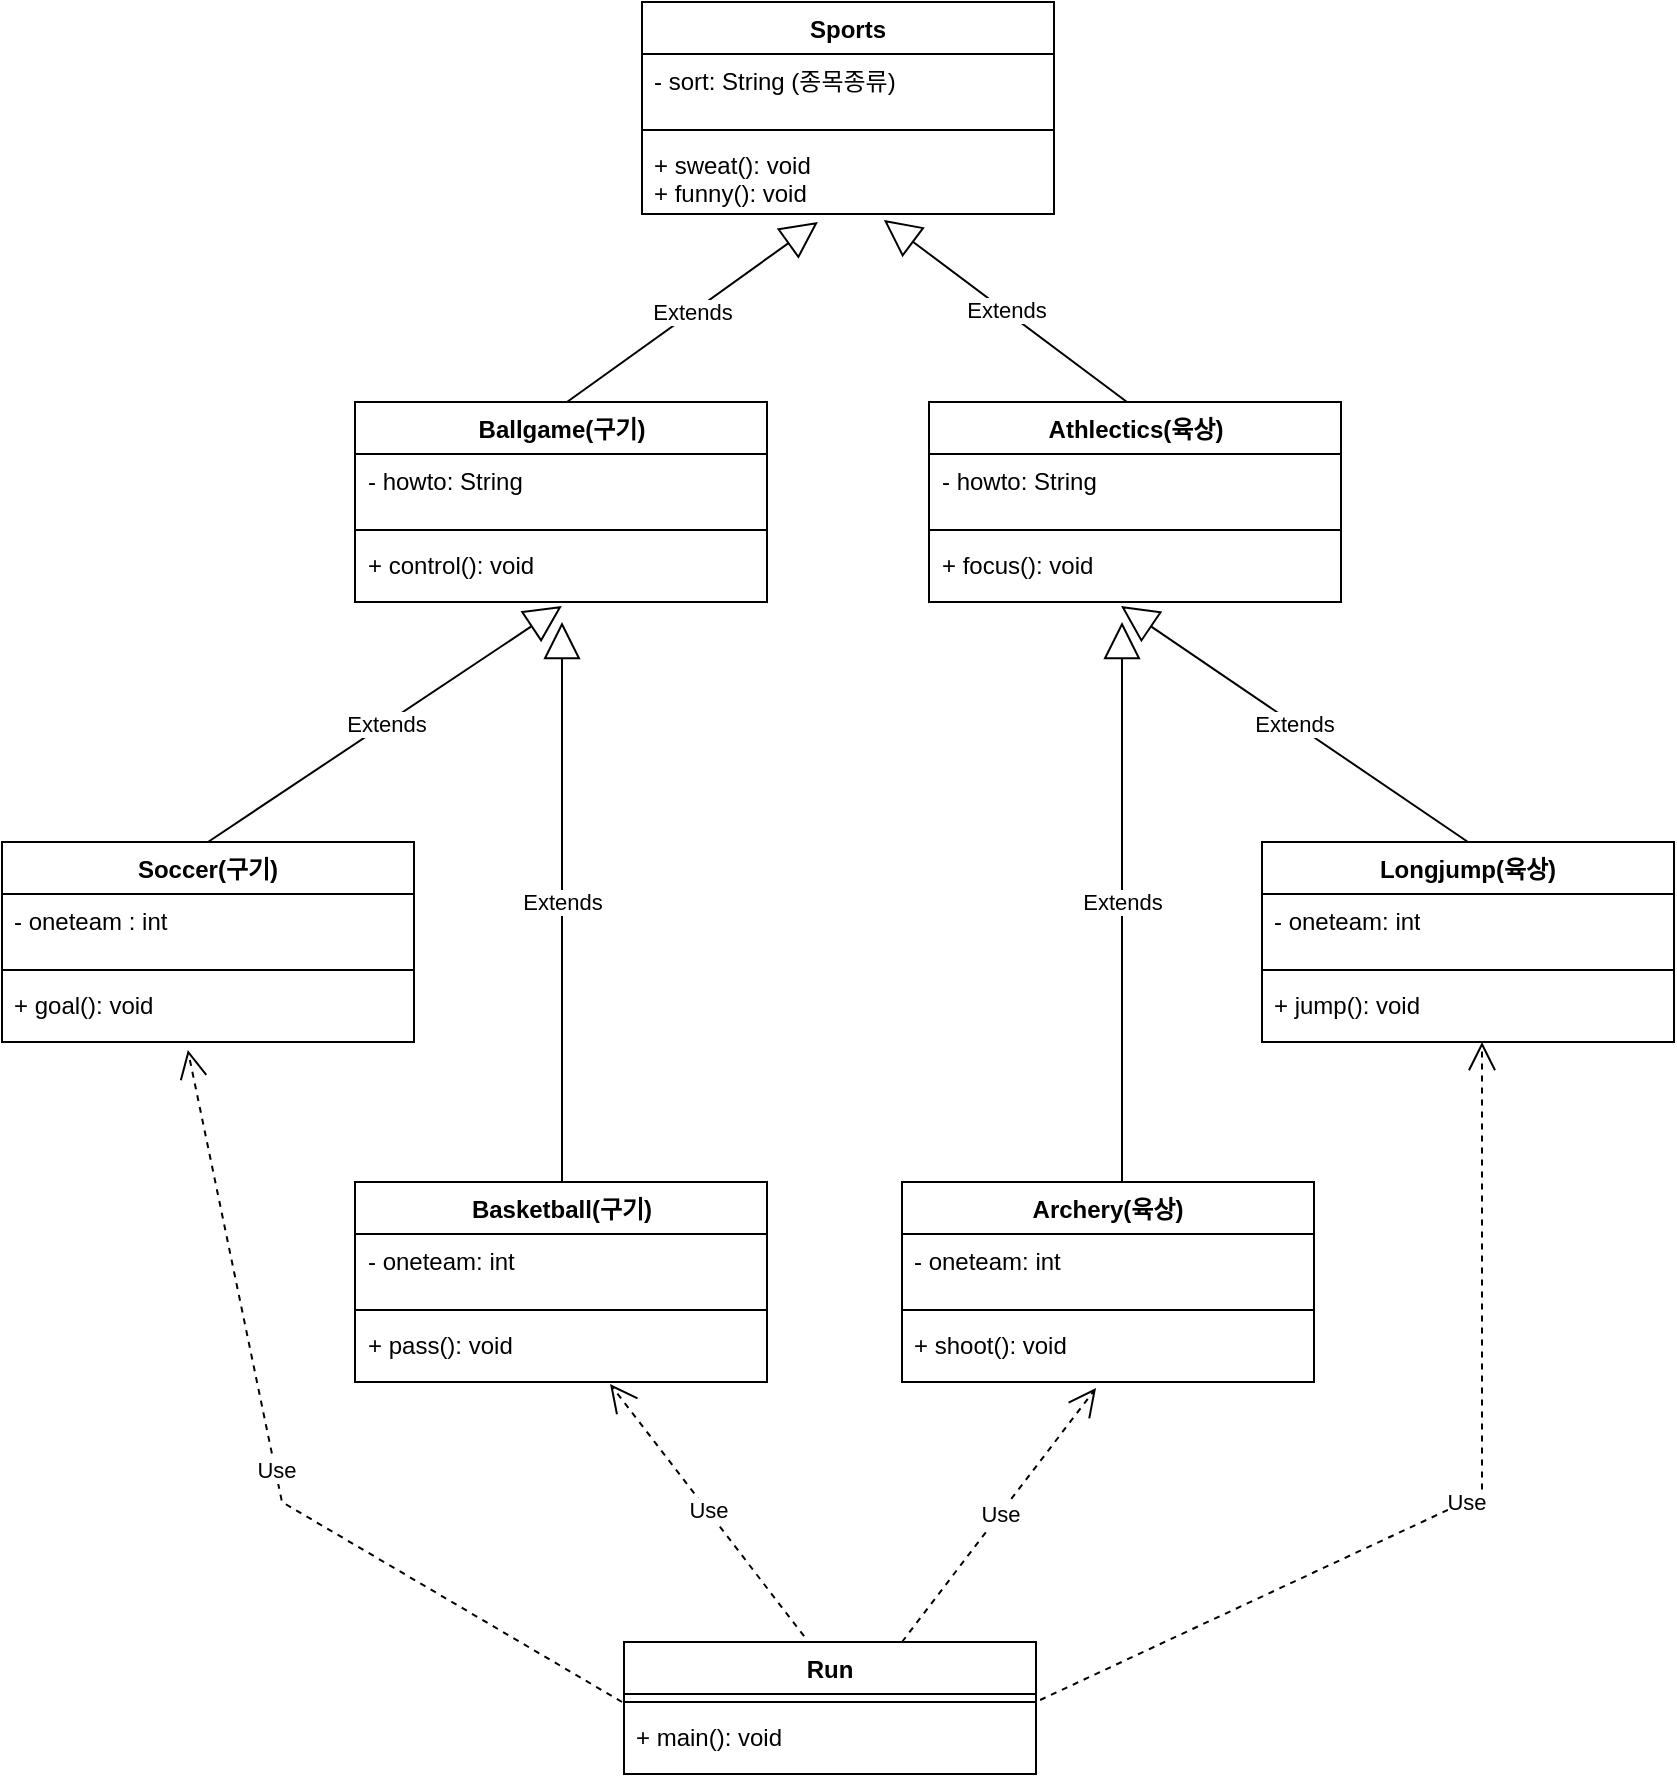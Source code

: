 <mxfile version="24.2.8" type="device">
  <diagram name="페이지-1" id="bjVNKDvKvKUhBrzfsrPl">
    <mxGraphModel dx="1687" dy="918" grid="1" gridSize="10" guides="1" tooltips="1" connect="1" arrows="1" fold="1" page="1" pageScale="1" pageWidth="827" pageHeight="1169" math="0" shadow="0">
      <root>
        <mxCell id="0" />
        <mxCell id="1" parent="0" />
        <mxCell id="ZUd2c5ZBk3i4eM21XqTk-1" value="Sports" style="swimlane;fontStyle=1;align=center;verticalAlign=top;childLayout=stackLayout;horizontal=1;startSize=26;horizontalStack=0;resizeParent=1;resizeParentMax=0;resizeLast=0;collapsible=1;marginBottom=0;whiteSpace=wrap;html=1;" vertex="1" parent="1">
          <mxGeometry x="320" y="30" width="206" height="106" as="geometry" />
        </mxCell>
        <mxCell id="ZUd2c5ZBk3i4eM21XqTk-2" value="&lt;div&gt;- sort: String (종목종류)&lt;br&gt;&lt;/div&gt;" style="text;strokeColor=none;fillColor=none;align=left;verticalAlign=top;spacingLeft=4;spacingRight=4;overflow=hidden;rotatable=0;points=[[0,0.5],[1,0.5]];portConstraint=eastwest;whiteSpace=wrap;html=1;" vertex="1" parent="ZUd2c5ZBk3i4eM21XqTk-1">
          <mxGeometry y="26" width="206" height="34" as="geometry" />
        </mxCell>
        <mxCell id="ZUd2c5ZBk3i4eM21XqTk-3" value="" style="line;strokeWidth=1;fillColor=none;align=left;verticalAlign=middle;spacingTop=-1;spacingLeft=3;spacingRight=3;rotatable=0;labelPosition=right;points=[];portConstraint=eastwest;strokeColor=inherit;" vertex="1" parent="ZUd2c5ZBk3i4eM21XqTk-1">
          <mxGeometry y="60" width="206" height="8" as="geometry" />
        </mxCell>
        <mxCell id="ZUd2c5ZBk3i4eM21XqTk-4" value="+ sweat(): void&lt;div&gt;+ funny(): void&lt;br&gt;&lt;/div&gt;" style="text;strokeColor=none;fillColor=none;align=left;verticalAlign=top;spacingLeft=4;spacingRight=4;overflow=hidden;rotatable=0;points=[[0,0.5],[1,0.5]];portConstraint=eastwest;whiteSpace=wrap;html=1;" vertex="1" parent="ZUd2c5ZBk3i4eM21XqTk-1">
          <mxGeometry y="68" width="206" height="38" as="geometry" />
        </mxCell>
        <mxCell id="ZUd2c5ZBk3i4eM21XqTk-5" value="Ballgame(구기)" style="swimlane;fontStyle=1;align=center;verticalAlign=top;childLayout=stackLayout;horizontal=1;startSize=26;horizontalStack=0;resizeParent=1;resizeParentMax=0;resizeLast=0;collapsible=1;marginBottom=0;whiteSpace=wrap;html=1;" vertex="1" parent="1">
          <mxGeometry x="176.5" y="230" width="206" height="100" as="geometry" />
        </mxCell>
        <mxCell id="ZUd2c5ZBk3i4eM21XqTk-6" value="&lt;div&gt;- howto: String&amp;nbsp;&lt;br&gt;&lt;/div&gt;" style="text;strokeColor=none;fillColor=none;align=left;verticalAlign=top;spacingLeft=4;spacingRight=4;overflow=hidden;rotatable=0;points=[[0,0.5],[1,0.5]];portConstraint=eastwest;whiteSpace=wrap;html=1;" vertex="1" parent="ZUd2c5ZBk3i4eM21XqTk-5">
          <mxGeometry y="26" width="206" height="34" as="geometry" />
        </mxCell>
        <mxCell id="ZUd2c5ZBk3i4eM21XqTk-7" value="" style="line;strokeWidth=1;fillColor=none;align=left;verticalAlign=middle;spacingTop=-1;spacingLeft=3;spacingRight=3;rotatable=0;labelPosition=right;points=[];portConstraint=eastwest;strokeColor=inherit;" vertex="1" parent="ZUd2c5ZBk3i4eM21XqTk-5">
          <mxGeometry y="60" width="206" height="8" as="geometry" />
        </mxCell>
        <mxCell id="ZUd2c5ZBk3i4eM21XqTk-8" value="+ control(): void" style="text;strokeColor=none;fillColor=none;align=left;verticalAlign=top;spacingLeft=4;spacingRight=4;overflow=hidden;rotatable=0;points=[[0,0.5],[1,0.5]];portConstraint=eastwest;whiteSpace=wrap;html=1;" vertex="1" parent="ZUd2c5ZBk3i4eM21XqTk-5">
          <mxGeometry y="68" width="206" height="32" as="geometry" />
        </mxCell>
        <mxCell id="ZUd2c5ZBk3i4eM21XqTk-9" value="Athlectics(육상)" style="swimlane;fontStyle=1;align=center;verticalAlign=top;childLayout=stackLayout;horizontal=1;startSize=26;horizontalStack=0;resizeParent=1;resizeParentMax=0;resizeLast=0;collapsible=1;marginBottom=0;whiteSpace=wrap;html=1;" vertex="1" parent="1">
          <mxGeometry x="463.5" y="230" width="206" height="100" as="geometry" />
        </mxCell>
        <mxCell id="ZUd2c5ZBk3i4eM21XqTk-10" value="&lt;div&gt;- howto: String&amp;nbsp;&lt;br&gt;&lt;/div&gt;" style="text;strokeColor=none;fillColor=none;align=left;verticalAlign=top;spacingLeft=4;spacingRight=4;overflow=hidden;rotatable=0;points=[[0,0.5],[1,0.5]];portConstraint=eastwest;whiteSpace=wrap;html=1;" vertex="1" parent="ZUd2c5ZBk3i4eM21XqTk-9">
          <mxGeometry y="26" width="206" height="34" as="geometry" />
        </mxCell>
        <mxCell id="ZUd2c5ZBk3i4eM21XqTk-11" value="" style="line;strokeWidth=1;fillColor=none;align=left;verticalAlign=middle;spacingTop=-1;spacingLeft=3;spacingRight=3;rotatable=0;labelPosition=right;points=[];portConstraint=eastwest;strokeColor=inherit;" vertex="1" parent="ZUd2c5ZBk3i4eM21XqTk-9">
          <mxGeometry y="60" width="206" height="8" as="geometry" />
        </mxCell>
        <mxCell id="ZUd2c5ZBk3i4eM21XqTk-12" value="+ focus(): void" style="text;strokeColor=none;fillColor=none;align=left;verticalAlign=top;spacingLeft=4;spacingRight=4;overflow=hidden;rotatable=0;points=[[0,0.5],[1,0.5]];portConstraint=eastwest;whiteSpace=wrap;html=1;" vertex="1" parent="ZUd2c5ZBk3i4eM21XqTk-9">
          <mxGeometry y="68" width="206" height="32" as="geometry" />
        </mxCell>
        <mxCell id="ZUd2c5ZBk3i4eM21XqTk-21" value="Soccer(구기)" style="swimlane;fontStyle=1;align=center;verticalAlign=top;childLayout=stackLayout;horizontal=1;startSize=26;horizontalStack=0;resizeParent=1;resizeParentMax=0;resizeLast=0;collapsible=1;marginBottom=0;whiteSpace=wrap;html=1;" vertex="1" parent="1">
          <mxGeometry y="450" width="206" height="100" as="geometry" />
        </mxCell>
        <mxCell id="ZUd2c5ZBk3i4eM21XqTk-22" value="&lt;div&gt;- oneteam : int&amp;nbsp;&lt;br&gt;&lt;/div&gt;" style="text;strokeColor=none;fillColor=none;align=left;verticalAlign=top;spacingLeft=4;spacingRight=4;overflow=hidden;rotatable=0;points=[[0,0.5],[1,0.5]];portConstraint=eastwest;whiteSpace=wrap;html=1;" vertex="1" parent="ZUd2c5ZBk3i4eM21XqTk-21">
          <mxGeometry y="26" width="206" height="34" as="geometry" />
        </mxCell>
        <mxCell id="ZUd2c5ZBk3i4eM21XqTk-23" value="" style="line;strokeWidth=1;fillColor=none;align=left;verticalAlign=middle;spacingTop=-1;spacingLeft=3;spacingRight=3;rotatable=0;labelPosition=right;points=[];portConstraint=eastwest;strokeColor=inherit;" vertex="1" parent="ZUd2c5ZBk3i4eM21XqTk-21">
          <mxGeometry y="60" width="206" height="8" as="geometry" />
        </mxCell>
        <mxCell id="ZUd2c5ZBk3i4eM21XqTk-24" value="+ goal(): void" style="text;strokeColor=none;fillColor=none;align=left;verticalAlign=top;spacingLeft=4;spacingRight=4;overflow=hidden;rotatable=0;points=[[0,0.5],[1,0.5]];portConstraint=eastwest;whiteSpace=wrap;html=1;" vertex="1" parent="ZUd2c5ZBk3i4eM21XqTk-21">
          <mxGeometry y="68" width="206" height="32" as="geometry" />
        </mxCell>
        <mxCell id="ZUd2c5ZBk3i4eM21XqTk-25" value="Archery(육상)" style="swimlane;fontStyle=1;align=center;verticalAlign=top;childLayout=stackLayout;horizontal=1;startSize=26;horizontalStack=0;resizeParent=1;resizeParentMax=0;resizeLast=0;collapsible=1;marginBottom=0;whiteSpace=wrap;html=1;" vertex="1" parent="1">
          <mxGeometry x="450" y="620" width="206" height="100" as="geometry" />
        </mxCell>
        <mxCell id="ZUd2c5ZBk3i4eM21XqTk-26" value="&lt;div&gt;- oneteam: int&amp;nbsp;&lt;br&gt;&lt;/div&gt;" style="text;strokeColor=none;fillColor=none;align=left;verticalAlign=top;spacingLeft=4;spacingRight=4;overflow=hidden;rotatable=0;points=[[0,0.5],[1,0.5]];portConstraint=eastwest;whiteSpace=wrap;html=1;" vertex="1" parent="ZUd2c5ZBk3i4eM21XqTk-25">
          <mxGeometry y="26" width="206" height="34" as="geometry" />
        </mxCell>
        <mxCell id="ZUd2c5ZBk3i4eM21XqTk-27" value="" style="line;strokeWidth=1;fillColor=none;align=left;verticalAlign=middle;spacingTop=-1;spacingLeft=3;spacingRight=3;rotatable=0;labelPosition=right;points=[];portConstraint=eastwest;strokeColor=inherit;" vertex="1" parent="ZUd2c5ZBk3i4eM21XqTk-25">
          <mxGeometry y="60" width="206" height="8" as="geometry" />
        </mxCell>
        <mxCell id="ZUd2c5ZBk3i4eM21XqTk-28" value="+ shoot(): void" style="text;strokeColor=none;fillColor=none;align=left;verticalAlign=top;spacingLeft=4;spacingRight=4;overflow=hidden;rotatable=0;points=[[0,0.5],[1,0.5]];portConstraint=eastwest;whiteSpace=wrap;html=1;" vertex="1" parent="ZUd2c5ZBk3i4eM21XqTk-25">
          <mxGeometry y="68" width="206" height="32" as="geometry" />
        </mxCell>
        <mxCell id="ZUd2c5ZBk3i4eM21XqTk-29" value="Basketball(구기)" style="swimlane;fontStyle=1;align=center;verticalAlign=top;childLayout=stackLayout;horizontal=1;startSize=26;horizontalStack=0;resizeParent=1;resizeParentMax=0;resizeLast=0;collapsible=1;marginBottom=0;whiteSpace=wrap;html=1;" vertex="1" parent="1">
          <mxGeometry x="176.5" y="620" width="206" height="100" as="geometry" />
        </mxCell>
        <mxCell id="ZUd2c5ZBk3i4eM21XqTk-30" value="&lt;div&gt;- oneteam: int&amp;nbsp;&lt;br&gt;&lt;/div&gt;" style="text;strokeColor=none;fillColor=none;align=left;verticalAlign=top;spacingLeft=4;spacingRight=4;overflow=hidden;rotatable=0;points=[[0,0.5],[1,0.5]];portConstraint=eastwest;whiteSpace=wrap;html=1;" vertex="1" parent="ZUd2c5ZBk3i4eM21XqTk-29">
          <mxGeometry y="26" width="206" height="34" as="geometry" />
        </mxCell>
        <mxCell id="ZUd2c5ZBk3i4eM21XqTk-31" value="" style="line;strokeWidth=1;fillColor=none;align=left;verticalAlign=middle;spacingTop=-1;spacingLeft=3;spacingRight=3;rotatable=0;labelPosition=right;points=[];portConstraint=eastwest;strokeColor=inherit;" vertex="1" parent="ZUd2c5ZBk3i4eM21XqTk-29">
          <mxGeometry y="60" width="206" height="8" as="geometry" />
        </mxCell>
        <mxCell id="ZUd2c5ZBk3i4eM21XqTk-32" value="+ pass(): void" style="text;strokeColor=none;fillColor=none;align=left;verticalAlign=top;spacingLeft=4;spacingRight=4;overflow=hidden;rotatable=0;points=[[0,0.5],[1,0.5]];portConstraint=eastwest;whiteSpace=wrap;html=1;" vertex="1" parent="ZUd2c5ZBk3i4eM21XqTk-29">
          <mxGeometry y="68" width="206" height="32" as="geometry" />
        </mxCell>
        <mxCell id="ZUd2c5ZBk3i4eM21XqTk-33" value="Longjump(육상)" style="swimlane;fontStyle=1;align=center;verticalAlign=top;childLayout=stackLayout;horizontal=1;startSize=26;horizontalStack=0;resizeParent=1;resizeParentMax=0;resizeLast=0;collapsible=1;marginBottom=0;whiteSpace=wrap;html=1;" vertex="1" parent="1">
          <mxGeometry x="630" y="450" width="206" height="100" as="geometry" />
        </mxCell>
        <mxCell id="ZUd2c5ZBk3i4eM21XqTk-34" value="&lt;div&gt;- oneteam: int&lt;/div&gt;" style="text;strokeColor=none;fillColor=none;align=left;verticalAlign=top;spacingLeft=4;spacingRight=4;overflow=hidden;rotatable=0;points=[[0,0.5],[1,0.5]];portConstraint=eastwest;whiteSpace=wrap;html=1;" vertex="1" parent="ZUd2c5ZBk3i4eM21XqTk-33">
          <mxGeometry y="26" width="206" height="34" as="geometry" />
        </mxCell>
        <mxCell id="ZUd2c5ZBk3i4eM21XqTk-35" value="" style="line;strokeWidth=1;fillColor=none;align=left;verticalAlign=middle;spacingTop=-1;spacingLeft=3;spacingRight=3;rotatable=0;labelPosition=right;points=[];portConstraint=eastwest;strokeColor=inherit;" vertex="1" parent="ZUd2c5ZBk3i4eM21XqTk-33">
          <mxGeometry y="60" width="206" height="8" as="geometry" />
        </mxCell>
        <mxCell id="ZUd2c5ZBk3i4eM21XqTk-36" value="+ jump(): void" style="text;strokeColor=none;fillColor=none;align=left;verticalAlign=top;spacingLeft=4;spacingRight=4;overflow=hidden;rotatable=0;points=[[0,0.5],[1,0.5]];portConstraint=eastwest;whiteSpace=wrap;html=1;" vertex="1" parent="ZUd2c5ZBk3i4eM21XqTk-33">
          <mxGeometry y="68" width="206" height="32" as="geometry" />
        </mxCell>
        <mxCell id="ZUd2c5ZBk3i4eM21XqTk-40" value="Extends" style="endArrow=block;endSize=16;endFill=0;html=1;rounded=0;exitX=0.5;exitY=0;exitDx=0;exitDy=0;entryX=0.502;entryY=1.063;entryDx=0;entryDy=0;entryPerimeter=0;" edge="1" parent="1" source="ZUd2c5ZBk3i4eM21XqTk-21" target="ZUd2c5ZBk3i4eM21XqTk-8">
          <mxGeometry width="160" relative="1" as="geometry">
            <mxPoint x="140" y="420" as="sourcePoint" />
            <mxPoint x="300" y="420" as="targetPoint" />
          </mxGeometry>
        </mxCell>
        <mxCell id="ZUd2c5ZBk3i4eM21XqTk-41" value="Extends" style="endArrow=block;endSize=16;endFill=0;html=1;rounded=0;exitX=0.5;exitY=0;exitDx=0;exitDy=0;" edge="1" parent="1">
          <mxGeometry width="160" relative="1" as="geometry">
            <mxPoint x="280" y="620" as="sourcePoint" />
            <mxPoint x="280" y="340" as="targetPoint" />
          </mxGeometry>
        </mxCell>
        <mxCell id="ZUd2c5ZBk3i4eM21XqTk-42" value="Extends" style="endArrow=block;endSize=16;endFill=0;html=1;rounded=0;exitX=0.5;exitY=0;exitDx=0;exitDy=0;entryX=0.502;entryY=1.063;entryDx=0;entryDy=0;entryPerimeter=0;" edge="1" parent="1" source="ZUd2c5ZBk3i4eM21XqTk-33">
          <mxGeometry width="160" relative="1" as="geometry">
            <mxPoint x="382.5" y="450" as="sourcePoint" />
            <mxPoint x="559.5" y="332" as="targetPoint" />
          </mxGeometry>
        </mxCell>
        <mxCell id="ZUd2c5ZBk3i4eM21XqTk-43" value="Extends" style="endArrow=block;endSize=16;endFill=0;html=1;rounded=0;exitX=0.5;exitY=0;exitDx=0;exitDy=0;" edge="1" parent="1">
          <mxGeometry width="160" relative="1" as="geometry">
            <mxPoint x="560" y="620" as="sourcePoint" />
            <mxPoint x="560" y="340" as="targetPoint" />
          </mxGeometry>
        </mxCell>
        <mxCell id="ZUd2c5ZBk3i4eM21XqTk-45" value="Extends" style="endArrow=block;endSize=16;endFill=0;html=1;rounded=0;exitX=0.5;exitY=0;exitDx=0;exitDy=0;entryX=0.427;entryY=1.105;entryDx=0;entryDy=0;entryPerimeter=0;" edge="1" parent="1" target="ZUd2c5ZBk3i4eM21XqTk-4">
          <mxGeometry width="160" relative="1" as="geometry">
            <mxPoint x="282.5" y="230" as="sourcePoint" />
            <mxPoint x="282.5" y="40" as="targetPoint" />
          </mxGeometry>
        </mxCell>
        <mxCell id="ZUd2c5ZBk3i4eM21XqTk-46" value="Extends" style="endArrow=block;endSize=16;endFill=0;html=1;rounded=0;exitX=0.5;exitY=0;exitDx=0;exitDy=0;entryX=0.587;entryY=1.079;entryDx=0;entryDy=0;entryPerimeter=0;" edge="1" parent="1" target="ZUd2c5ZBk3i4eM21XqTk-4">
          <mxGeometry width="160" relative="1" as="geometry">
            <mxPoint x="562.5" y="230" as="sourcePoint" />
            <mxPoint x="562.5" y="30" as="targetPoint" />
          </mxGeometry>
        </mxCell>
        <mxCell id="ZUd2c5ZBk3i4eM21XqTk-47" value="Run" style="swimlane;fontStyle=1;align=center;verticalAlign=top;childLayout=stackLayout;horizontal=1;startSize=26;horizontalStack=0;resizeParent=1;resizeParentMax=0;resizeLast=0;collapsible=1;marginBottom=0;whiteSpace=wrap;html=1;" vertex="1" parent="1">
          <mxGeometry x="311" y="850" width="206" height="66" as="geometry" />
        </mxCell>
        <mxCell id="ZUd2c5ZBk3i4eM21XqTk-49" value="" style="line;strokeWidth=1;fillColor=none;align=left;verticalAlign=middle;spacingTop=-1;spacingLeft=3;spacingRight=3;rotatable=0;labelPosition=right;points=[];portConstraint=eastwest;strokeColor=inherit;" vertex="1" parent="ZUd2c5ZBk3i4eM21XqTk-47">
          <mxGeometry y="26" width="206" height="8" as="geometry" />
        </mxCell>
        <mxCell id="ZUd2c5ZBk3i4eM21XqTk-50" value="+ main(): void" style="text;strokeColor=none;fillColor=none;align=left;verticalAlign=top;spacingLeft=4;spacingRight=4;overflow=hidden;rotatable=0;points=[[0,0.5],[1,0.5]];portConstraint=eastwest;whiteSpace=wrap;html=1;" vertex="1" parent="ZUd2c5ZBk3i4eM21XqTk-47">
          <mxGeometry y="34" width="206" height="32" as="geometry" />
        </mxCell>
        <mxCell id="ZUd2c5ZBk3i4eM21XqTk-51" value="Use" style="endArrow=open;endSize=12;dashed=1;html=1;rounded=0;entryX=0.619;entryY=1.031;entryDx=0;entryDy=0;entryPerimeter=0;exitX=0.437;exitY=-0.045;exitDx=0;exitDy=0;exitPerimeter=0;" edge="1" parent="1" source="ZUd2c5ZBk3i4eM21XqTk-47" target="ZUd2c5ZBk3i4eM21XqTk-32">
          <mxGeometry width="160" relative="1" as="geometry">
            <mxPoint x="334" y="760" as="sourcePoint" />
            <mxPoint x="494" y="760" as="targetPoint" />
          </mxGeometry>
        </mxCell>
        <mxCell id="ZUd2c5ZBk3i4eM21XqTk-53" value="Use" style="endArrow=open;endSize=12;dashed=1;html=1;rounded=0;entryX=0.451;entryY=1.125;entryDx=0;entryDy=0;entryPerimeter=0;" edge="1" parent="1" target="ZUd2c5ZBk3i4eM21XqTk-24">
          <mxGeometry width="160" relative="1" as="geometry">
            <mxPoint x="310" y="880" as="sourcePoint" />
            <mxPoint x="176.5" y="870" as="targetPoint" />
            <Array as="points">
              <mxPoint x="140" y="780" />
            </Array>
          </mxGeometry>
        </mxCell>
        <mxCell id="ZUd2c5ZBk3i4eM21XqTk-55" value="Use" style="endArrow=open;endSize=12;dashed=1;html=1;rounded=0;entryX=0.451;entryY=1.125;entryDx=0;entryDy=0;entryPerimeter=0;exitX=1.01;exitY=-0.156;exitDx=0;exitDy=0;exitPerimeter=0;" edge="1" parent="1" source="ZUd2c5ZBk3i4eM21XqTk-50">
          <mxGeometry width="160" relative="1" as="geometry">
            <mxPoint x="957" y="876" as="sourcePoint" />
            <mxPoint x="740" y="550" as="targetPoint" />
            <Array as="points">
              <mxPoint x="740" y="776" />
            </Array>
          </mxGeometry>
        </mxCell>
        <mxCell id="ZUd2c5ZBk3i4eM21XqTk-56" value="Use" style="endArrow=open;endSize=12;dashed=1;html=1;rounded=0;entryX=0.471;entryY=1.094;entryDx=0;entryDy=0;entryPerimeter=0;exitX=0.437;exitY=-0.045;exitDx=0;exitDy=0;exitPerimeter=0;" edge="1" parent="1" target="ZUd2c5ZBk3i4eM21XqTk-28">
          <mxGeometry width="160" relative="1" as="geometry">
            <mxPoint x="450" y="850" as="sourcePoint" />
            <mxPoint x="353" y="724" as="targetPoint" />
          </mxGeometry>
        </mxCell>
      </root>
    </mxGraphModel>
  </diagram>
</mxfile>
